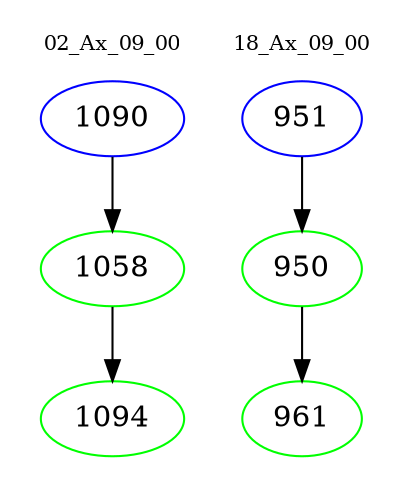 digraph{
subgraph cluster_0 {
color = white
label = "02_Ax_09_00";
fontsize=10;
T0_1090 [label="1090", color="blue"]
T0_1090 -> T0_1058 [color="black"]
T0_1058 [label="1058", color="green"]
T0_1058 -> T0_1094 [color="black"]
T0_1094 [label="1094", color="green"]
}
subgraph cluster_1 {
color = white
label = "18_Ax_09_00";
fontsize=10;
T1_951 [label="951", color="blue"]
T1_951 -> T1_950 [color="black"]
T1_950 [label="950", color="green"]
T1_950 -> T1_961 [color="black"]
T1_961 [label="961", color="green"]
}
}
